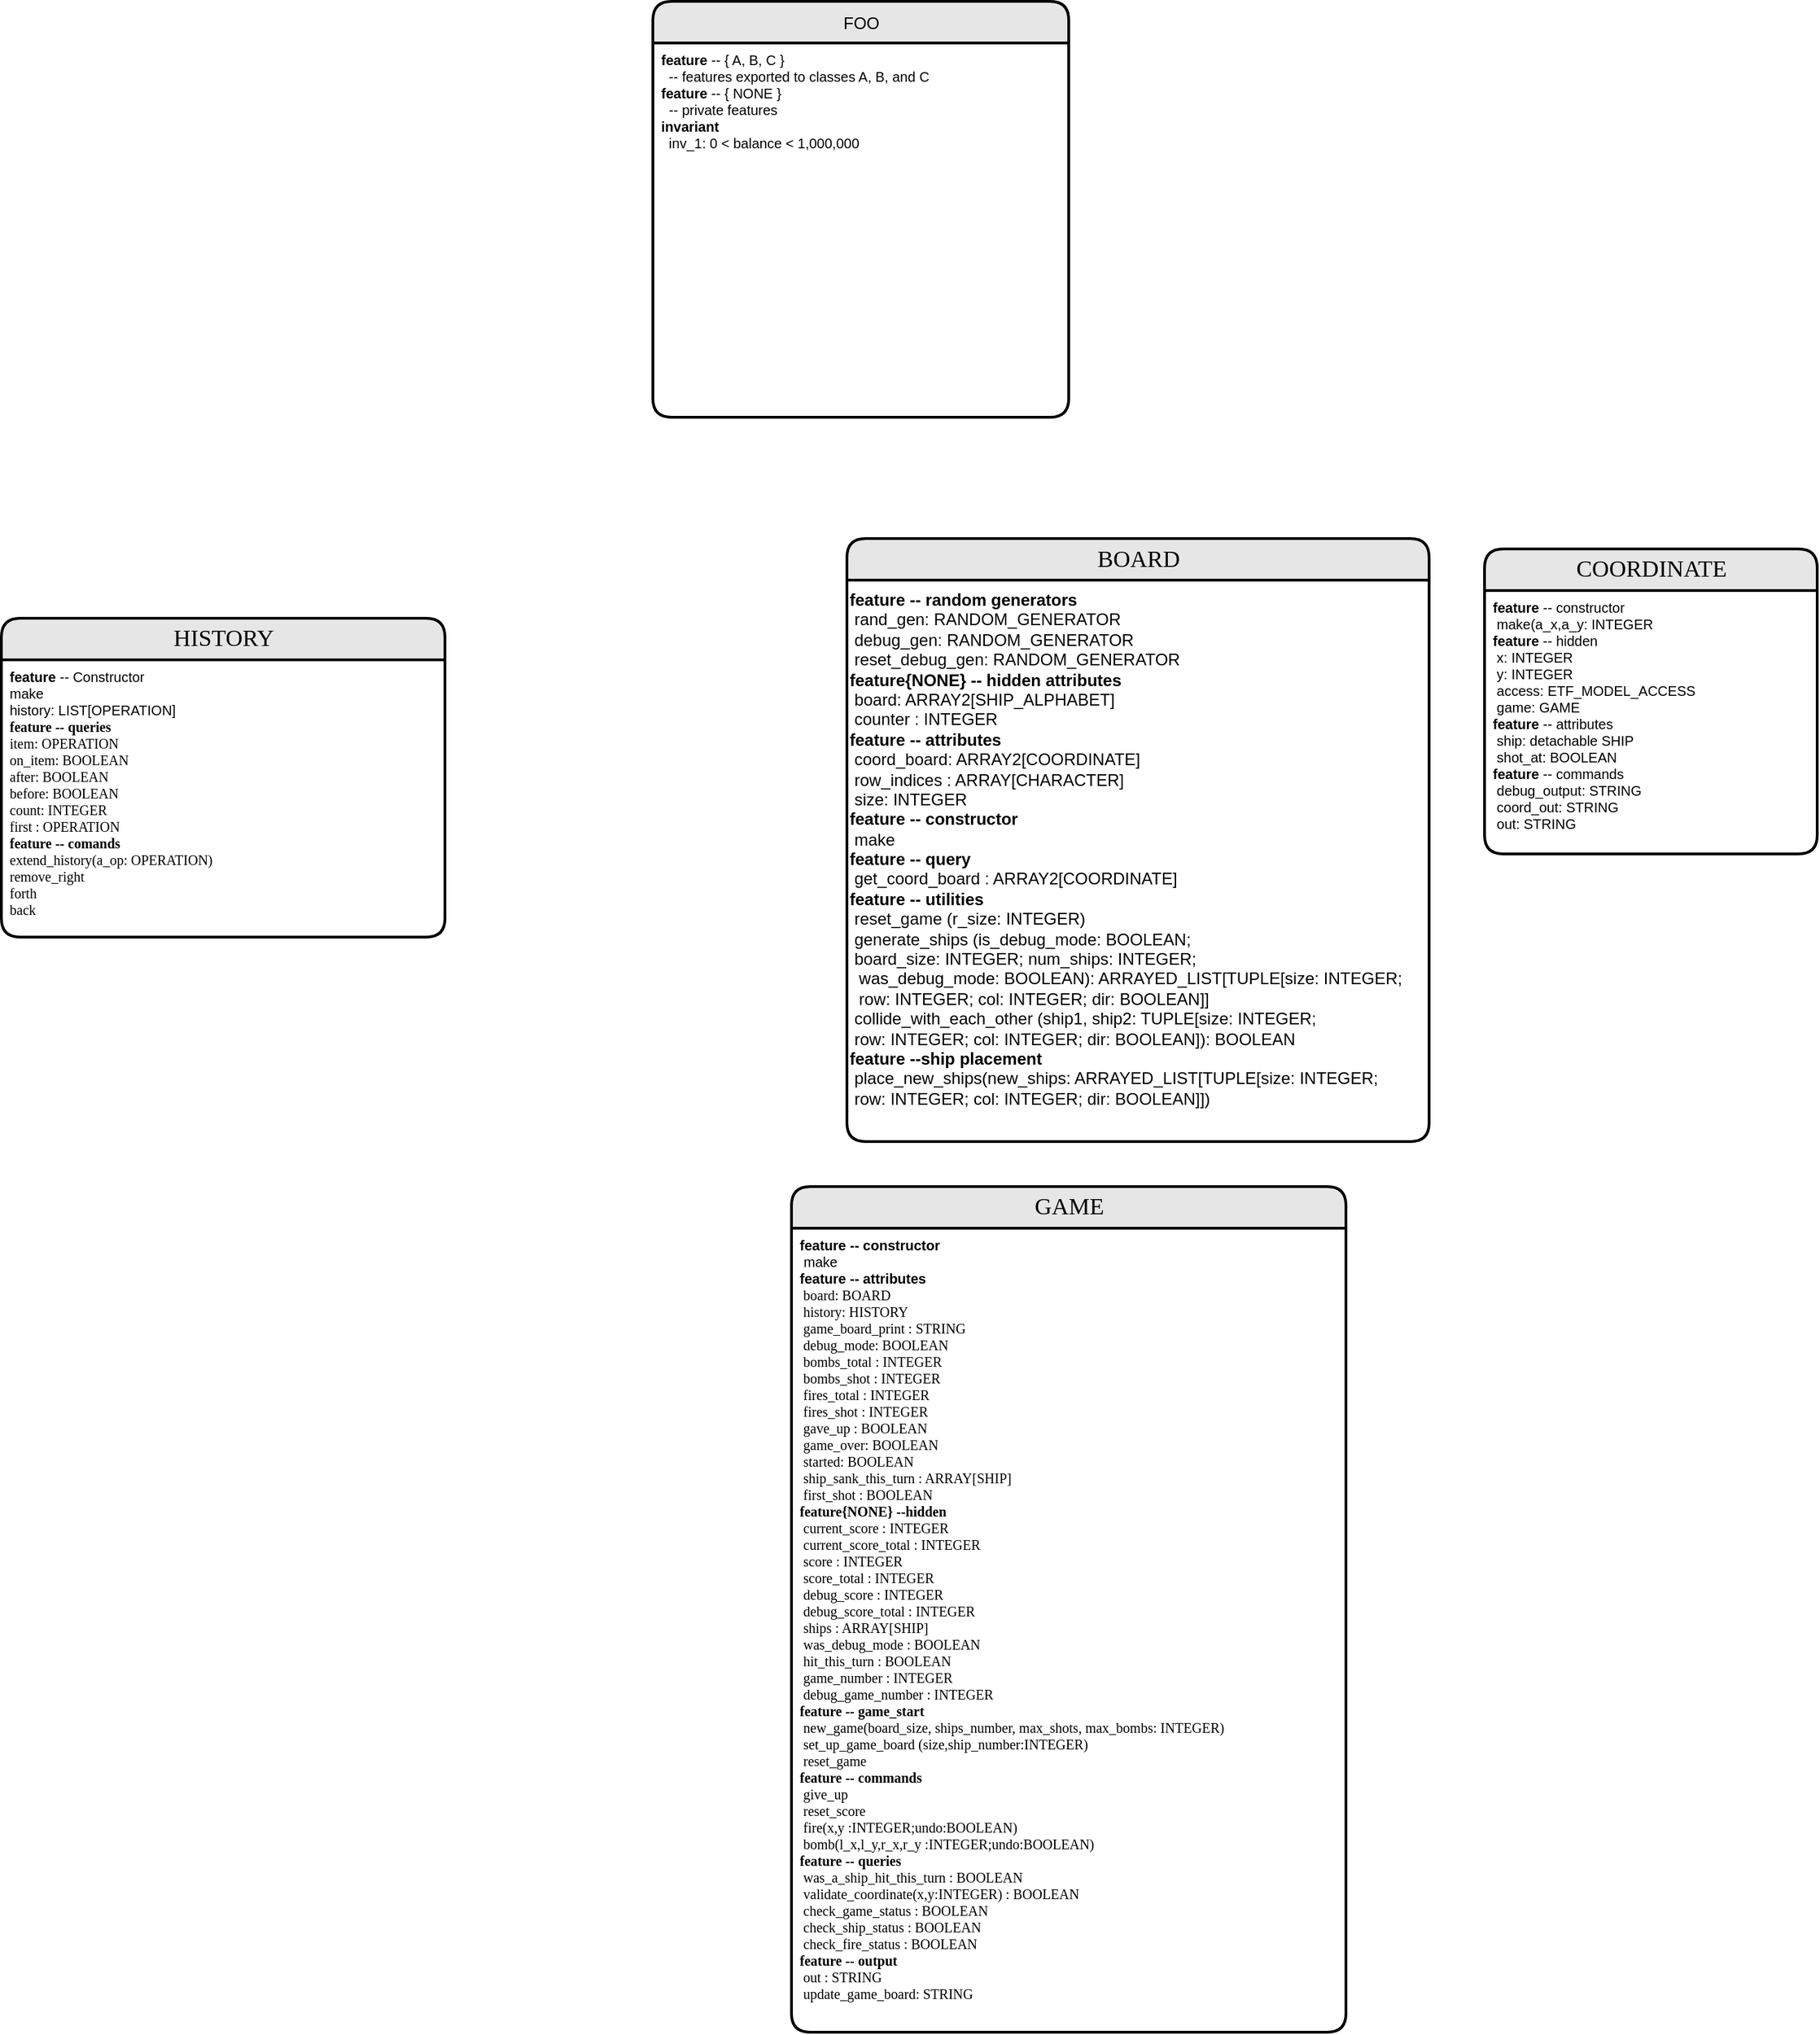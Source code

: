 <mxfile version="10.5.9" type="github"><diagram id="DaFrnIFqdJ5PCn2hUG6H" name="Page-1"><mxGraphModel dx="1332" dy="1794" grid="1" gridSize="10" guides="1" tooltips="1" connect="1" arrows="1" fold="1" page="1" pageScale="1" pageWidth="850" pageHeight="1100" math="0" shadow="0"><root><mxCell id="0"/><mxCell id="1" parent="0"/><mxCell id="niSfOC_myjjckcNXx0bE-1" value="COORDINATE" style="swimlane;html=1;childLayout=stackLayout;horizontal=1;startSize=30;horizontalStack=0;fillColor=#E6E6E6;fontColor=#000000;rounded=1;fontSize=17;fontStyle=0;strokeWidth=2;resizeParent=0;resizeLast=1;shadow=0;dashed=0;align=center;fontFamily=Verdena;" parent="1" vertex="1"><mxGeometry x="600" y="60" width="240" height="220" as="geometry"/></mxCell><mxCell id="niSfOC_myjjckcNXx0bE-2" value="&lt;div&gt;&lt;font face=&quot;Helvetica&quot;&gt;&lt;b&gt;feature&lt;/b&gt; -- constructor&lt;/font&gt;&lt;/div&gt;&lt;div&gt;&lt;font face=&quot;Helvetica&quot;&gt;&amp;nbsp;make(a_x,a_y: INTEGER&lt;/font&gt;&lt;/div&gt;&lt;div&gt;&lt;font face=&quot;Helvetica&quot;&gt;&lt;b&gt;feature&lt;/b&gt; -- hidden&lt;/font&gt;&lt;/div&gt;&lt;div&gt;&lt;font face=&quot;Helvetica&quot;&gt;&amp;nbsp;x: INTEGER&lt;/font&gt;&lt;/div&gt;&lt;div&gt;&lt;font face=&quot;Helvetica&quot;&gt;&amp;nbsp;y: INTEGER&lt;/font&gt;&lt;/div&gt;&lt;div&gt;&lt;font face=&quot;Helvetica&quot;&gt;&amp;nbsp;access: ETF_MODEL_ACCESS&lt;/font&gt;&lt;/div&gt;&lt;div&gt;&lt;font face=&quot;Helvetica&quot;&gt;&amp;nbsp;game: GAME&lt;/font&gt;&lt;/div&gt;&lt;div&gt;&lt;font face=&quot;Helvetica&quot;&gt;&lt;b&gt;feature&lt;/b&gt; -- attributes&lt;/font&gt;&lt;/div&gt;&lt;div&gt;&lt;font face=&quot;Helvetica&quot;&gt;&amp;nbsp;ship: detachable SHIP&lt;/font&gt;&lt;/div&gt;&lt;div&gt;&lt;font face=&quot;Helvetica&quot;&gt;&amp;nbsp;shot_at: BOOLEAN&lt;/font&gt;&lt;/div&gt;&lt;div&gt;&lt;font face=&quot;Helvetica&quot;&gt;&lt;b&gt;feature &lt;/b&gt;-- commands&lt;/font&gt;&lt;/div&gt;&lt;div&gt;&lt;font face=&quot;Helvetica&quot;&gt;&amp;nbsp;debug_output: STRING&lt;/font&gt;&lt;/div&gt;&lt;div&gt;&lt;font face=&quot;Helvetica&quot;&gt;&amp;nbsp;coord_out: STRING&lt;/font&gt;&lt;/div&gt;&lt;div&gt;&lt;font face=&quot;Helvetica&quot;&gt;&amp;nbsp;out: STRING&lt;br&gt;&lt;/font&gt;&lt;/div&gt;&lt;div&gt;&lt;font face=&quot;Helvetica&quot;&gt;&lt;br&gt;&lt;/font&gt;&lt;/div&gt;" style="whiteSpace=wrap;html=1;align=left;strokeColor=none;fillColor=none;spacingLeft=4;fontSize=10;verticalAlign=top;resizable=0;rotatable=0;part=1;fontFamily=Verdena;" parent="niSfOC_myjjckcNXx0bE-1" vertex="1"><mxGeometry y="30" width="240" height="190" as="geometry"/></mxCell><mxCell id="cd5xZybYZarbrtuwJ45G-2" value="BOARD" style="swimlane;html=1;childLayout=stackLayout;horizontal=1;startSize=30;horizontalStack=0;fillColor=#E6E6E6;fontColor=#000000;rounded=1;fontSize=17;fontStyle=0;strokeWidth=2;resizeParent=0;resizeLast=1;shadow=0;dashed=0;align=center;fontFamily=Verdena;" vertex="1" parent="1"><mxGeometry x="140" y="52.5" width="420" height="435" as="geometry"/></mxCell><mxCell id="cd5xZybYZarbrtuwJ45G-4" value="&lt;div&gt;&lt;b&gt;feature -- random generators&lt;/b&gt;&lt;/div&gt;&lt;div&gt;&amp;nbsp;rand_gen: RANDOM_GENERATOR&lt;br&gt;&lt;/div&gt;&lt;div&gt;&amp;nbsp;debug_gen: RANDOM_GENERATOR&lt;br&gt;&lt;/div&gt;&lt;div&gt;&amp;nbsp;reset_debug_gen: RANDOM_GENERATOR&lt;br&gt;&lt;/div&gt;&lt;div&gt;&lt;b&gt;feature{NONE} -- hidden attributes&lt;br&gt;&lt;/b&gt;&lt;/div&gt;&lt;div&gt;&amp;nbsp;board: ARRAY2[SHIP_ALPHABET]&lt;br&gt;&lt;/div&gt;&lt;div&gt;&amp;nbsp;counter : INTEGER&lt;/div&gt;&lt;div&gt;&lt;b&gt;feature -- attributes&lt;/b&gt;&lt;/div&gt;&lt;div&gt;&amp;nbsp;coord_board: ARRAY2[COORDINATE]&lt;/div&gt;&lt;div&gt;&amp;nbsp;row_indices : ARRAY[CHARACTER]&lt;/div&gt;&lt;div&gt;&amp;nbsp;size: INTEGER&lt;/div&gt;&lt;div&gt;&lt;b&gt;feature -- constructor&lt;/b&gt;&lt;/div&gt;&lt;div&gt;&amp;nbsp;make&lt;/div&gt;&lt;div&gt;&lt;b&gt;feature -- query&lt;/b&gt;&lt;/div&gt;&lt;div&gt;&amp;nbsp;get_coord_board : ARRAY2[COORDINATE]&lt;/div&gt;&lt;div&gt;&lt;b&gt;feature -- utilities&lt;/b&gt;&lt;/div&gt;&lt;div&gt;&amp;nbsp;reset_game (r_size: INTEGER)&lt;br&gt;&lt;/div&gt;&lt;div&gt;&amp;nbsp;generate_ships (is_debug_mode: BOOLEAN; &lt;br&gt;&lt;/div&gt;&lt;div&gt;&amp;nbsp;board_size: INTEGER; num_ships: INTEGER;&lt;/div&gt;&lt;div&gt;&amp;nbsp; was_debug_mode: BOOLEAN): ARRAYED_LIST[TUPLE[size: INTEGER;&lt;/div&gt;&lt;div&gt;&amp;nbsp; row: INTEGER; col: INTEGER; dir: BOOLEAN]]&lt;/div&gt;&lt;div&gt;&amp;nbsp;collide_with_each_other (ship1, ship2: TUPLE[size: INTEGER; &lt;br&gt;&lt;/div&gt;&lt;div&gt;&amp;nbsp;row: INTEGER; col: INTEGER; dir: BOOLEAN]): BOOLEAN&lt;/div&gt;&lt;div&gt;&lt;b&gt;feature --ship placement&lt;/b&gt;&lt;/div&gt;&lt;div&gt;&amp;nbsp;place_new_ships(new_ships: ARRAYED_LIST[TUPLE[size: INTEGER; &lt;br&gt;&lt;/div&gt;&lt;div&gt;&amp;nbsp;row: INTEGER; col: INTEGER; dir: BOOLEAN]])&lt;/div&gt;&lt;div&gt;&lt;br&gt;&lt;/div&gt;" style="text;html=1;" vertex="1" parent="cd5xZybYZarbrtuwJ45G-2"><mxGeometry y="30" width="420" height="405" as="geometry"/></mxCell><mxCell id="cd5xZybYZarbrtuwJ45G-8" value="&lt;font style=&quot;font-size: 12px&quot; face=&quot;Helvetica&quot;&gt;FOO&lt;/font&gt;" style="swimlane;html=1;childLayout=stackLayout;horizontal=1;startSize=30;horizontalStack=0;fillColor=#E6E6E6;fontColor=#000000;rounded=1;fontSize=17;fontStyle=0;strokeWidth=2;resizeParent=0;resizeLast=1;shadow=0;dashed=0;align=center;fontFamily=Verdena;" vertex="1" parent="1"><mxGeometry y="-335" width="300" height="300" as="geometry"/></mxCell><mxCell id="cd5xZybYZarbrtuwJ45G-9" value="&lt;font face=&quot;Helvetica&quot;&gt;&lt;b&gt;feature&lt;/b&gt; -- { A, B, C }&lt;br&gt;&amp;nbsp; -- features exported to classes A, B, and C&lt;br&gt;&lt;b&gt;feature&lt;/b&gt; -- { NONE }&lt;br&gt;&amp;nbsp; -- private features&lt;br&gt;&lt;b&gt;invariant&lt;/b&gt;&lt;br&gt;&amp;nbsp; inv_1: 0 &amp;lt; balance &amp;lt; 1,000,000&lt;/font&gt;" style="whiteSpace=wrap;html=1;align=left;strokeColor=none;fillColor=none;spacingLeft=4;fontSize=10;verticalAlign=top;resizable=0;rotatable=0;part=1;fontFamily=Verdena;" vertex="1" parent="cd5xZybYZarbrtuwJ45G-8"><mxGeometry y="30" width="300" height="270" as="geometry"/></mxCell><mxCell id="cd5xZybYZarbrtuwJ45G-6" value="GAME" style="swimlane;html=1;childLayout=stackLayout;horizontal=1;startSize=30;horizontalStack=0;fillColor=#E6E6E6;fontColor=#000000;rounded=1;fontSize=17;fontStyle=0;strokeWidth=2;resizeParent=0;resizeLast=1;shadow=0;dashed=0;align=center;fontFamily=Verdena;" vertex="1" parent="1"><mxGeometry x="100" y="520" width="400" height="610" as="geometry"/></mxCell><mxCell id="cd5xZybYZarbrtuwJ45G-7" value="&lt;div&gt;&lt;font face=&quot;Helvetica&quot;&gt;&lt;b&gt;feature -- constructor&lt;/b&gt;&lt;/font&gt;&lt;/div&gt;&lt;div&gt;&lt;font face=&quot;Helvetica&quot;&gt;&amp;nbsp;make&lt;b&gt;&lt;br&gt;&lt;/b&gt;&lt;/font&gt;&lt;/div&gt;&lt;div&gt;&lt;font face=&quot;Helvetica&quot;&gt;&lt;b&gt;feature -- attributes&lt;br&gt;&lt;/b&gt;&lt;/font&gt;&lt;/div&gt;&lt;div&gt;&amp;nbsp;board: BOARD&lt;/div&gt;&lt;div&gt;&amp;nbsp;history: HISTORY&lt;br&gt;&lt;/div&gt;&lt;div&gt;&amp;nbsp;game_board_print : STRING&lt;/div&gt;&lt;div&gt;&amp;nbsp;debug_mode: BOOLEAN&lt;/div&gt;&lt;div&gt;&amp;nbsp;bombs_total : INTEGER&lt;/div&gt;&lt;div&gt;&amp;nbsp;bombs_shot : INTEGER&lt;br&gt;&amp;nbsp;fires_total : INTEGER&lt;br&gt;&amp;nbsp;fires_shot : INTEGER&lt;/div&gt;&lt;div&gt;&amp;nbsp;gave_up : BOOLEAN&lt;br&gt;&amp;nbsp;game_over: BOOLEAN&lt;br&gt;&amp;nbsp;started: BOOLEAN&lt;br&gt;&lt;/div&gt;&lt;div&gt;&amp;nbsp;ship_sank_this_turn : ARRAY[SHIP]&lt;br&gt;&amp;nbsp;first_shot : BOOLEAN&lt;/div&gt;&lt;div&gt;&lt;b&gt;feature{NONE} --hidden&lt;/b&gt;&lt;br&gt;&amp;nbsp;current_score : INTEGER&lt;br&gt;&amp;nbsp;current_score_total : INTEGER&lt;br&gt;&amp;nbsp;score : INTEGER&lt;br&gt;&amp;nbsp;score_total : INTEGER&lt;br&gt;&amp;nbsp;debug_score : INTEGER&lt;br&gt;&amp;nbsp;debug_score_total : INTEGER&lt;br&gt;&lt;/div&gt;&lt;div&gt;&amp;nbsp;ships : ARRAY[SHIP]&lt;/div&gt;&lt;div&gt;&amp;nbsp;was_debug_mode : BOOLEAN&lt;br&gt;&amp;nbsp;hit_this_turn : BOOLEAN&lt;/div&gt;&lt;div&gt;&amp;nbsp;game_number : INTEGER&lt;br&gt;&amp;nbsp;debug_game_number : INTEGER&lt;/div&gt;&lt;div&gt;&lt;b&gt;feature -- game_start&lt;/b&gt;&lt;br&gt;&amp;nbsp;new_game(board_size, ships_number, max_shots, max_bombs: INTEGER)&lt;br&gt;&lt;/div&gt;&lt;div&gt;&amp;nbsp;set_up_game_board (size,ship_number:INTEGER)&lt;/div&gt;&lt;div&gt;&amp;nbsp;reset_game&lt;br&gt;&lt;/div&gt;&lt;div&gt;&lt;b&gt;feature -- commands&lt;/b&gt;&lt;br&gt;&amp;nbsp;give_up&lt;/div&gt;&lt;div&gt;&amp;nbsp;reset_score&lt;/div&gt;&lt;div&gt;&amp;nbsp;fire(x,y :INTEGER;undo:BOOLEAN)&lt;/div&gt;&lt;div&gt;&amp;nbsp;bomb(l_x,l_y,r_x,r_y :INTEGER;undo:BOOLEAN)&lt;/div&gt;&lt;div&gt;&lt;b&gt;feature -- queries&lt;/b&gt;&lt;br&gt;&amp;nbsp;was_a_ship_hit_this_turn : BOOLEAN&lt;/div&gt;&lt;div&gt;&amp;nbsp;validate_coordinate(x,y:INTEGER) : BOOLEAN&lt;/div&gt;&lt;div&gt;&amp;nbsp;check_game_status : BOOLEAN&lt;/div&gt;&lt;div&gt;&amp;nbsp;check_ship_status : BOOLEAN&lt;/div&gt;&lt;div&gt;&amp;nbsp;check_fire_status : BOOLEAN&lt;/div&gt;&lt;div&gt;&lt;b&gt;feature -- output&lt;/b&gt;&lt;br&gt;&amp;nbsp;out : STRING&lt;/div&gt;&lt;div&gt;&amp;nbsp;update_game_board: STRING&lt;br&gt;&lt;/div&gt;" style="whiteSpace=wrap;html=1;align=left;strokeColor=none;fillColor=none;spacingLeft=4;fontSize=10;verticalAlign=top;resizable=0;rotatable=0;part=1;fontFamily=Verdena;" vertex="1" parent="cd5xZybYZarbrtuwJ45G-6"><mxGeometry y="30" width="400" height="580" as="geometry"/></mxCell><mxCell id="cd5xZybYZarbrtuwJ45G-12" value="HISTORY" style="swimlane;html=1;childLayout=stackLayout;horizontal=1;startSize=30;horizontalStack=0;fillColor=#E6E6E6;fontColor=#000000;rounded=1;fontSize=17;fontStyle=0;strokeWidth=2;resizeParent=0;resizeLast=1;shadow=0;dashed=0;align=center;fontFamily=Verdena;" vertex="1" parent="1"><mxGeometry x="-470" y="110" width="320" height="230" as="geometry"/></mxCell><mxCell id="cd5xZybYZarbrtuwJ45G-13" value="&lt;div&gt;&lt;font face=&quot;Helvetica&quot;&gt;&lt;b&gt;feature&lt;/b&gt; -- Constructor&lt;/font&gt;&lt;/div&gt;&lt;div&gt;&lt;font face=&quot;Helvetica&quot;&gt;make&lt;/font&gt;&lt;/div&gt;&lt;div&gt;&lt;font face=&quot;Helvetica&quot;&gt;history: LIST[OPERATION]&lt;br&gt;&lt;/font&gt;&lt;/div&gt;&lt;div&gt;&lt;b&gt;feature -- queries&lt;/b&gt;&lt;/div&gt;&lt;div&gt;item: OPERATION&lt;/div&gt;&lt;div&gt;on_item: BOOLEAN&lt;br&gt;&lt;/div&gt;&lt;div&gt;after: BOOLEAN&lt;br&gt;&lt;/div&gt;&lt;div&gt;before: BOOLEAN&lt;br&gt;&lt;/div&gt;&lt;div&gt;count: INTEGER&lt;br&gt;&lt;/div&gt;&lt;div&gt;first : OPERATION&lt;/div&gt;&lt;div&gt;&lt;b&gt;feature -- comands&lt;/b&gt;&lt;/div&gt;&lt;div&gt;extend_history(a_op: OPERATION)&lt;br&gt;&lt;/div&gt;&lt;div&gt;remove_right&lt;/div&gt;&lt;div&gt;forth&lt;br&gt;&lt;/div&gt;&lt;div&gt;back&lt;br&gt;&lt;/div&gt;" style="whiteSpace=wrap;html=1;align=left;strokeColor=none;fillColor=none;spacingLeft=4;fontSize=10;verticalAlign=top;resizable=0;rotatable=0;part=1;fontFamily=Verdena;" vertex="1" parent="cd5xZybYZarbrtuwJ45G-12"><mxGeometry y="30" width="320" height="200" as="geometry"/></mxCell></root></mxGraphModel></diagram></mxfile>